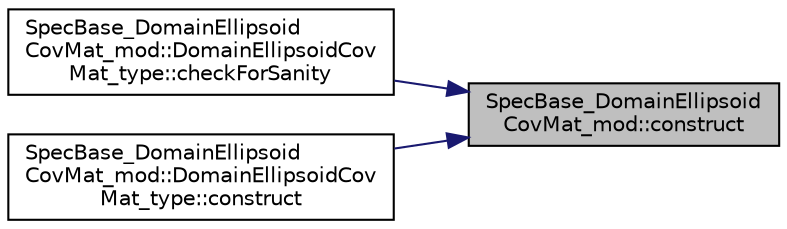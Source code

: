digraph "SpecBase_DomainEllipsoidCovMat_mod::construct"
{
 // LATEX_PDF_SIZE
  edge [fontname="Helvetica",fontsize="10",labelfontname="Helvetica",labelfontsize="10"];
  node [fontname="Helvetica",fontsize="10",shape=record];
  rankdir="RL";
  Node1 [label="SpecBase_DomainEllipsoid\lCovMat_mod::construct",height=0.2,width=0.4,color="black", fillcolor="grey75", style="filled", fontcolor="black",tooltip=" "];
  Node1 -> Node2 [dir="back",color="midnightblue",fontsize="10",style="solid",fontname="Helvetica"];
  Node2 [label="SpecBase_DomainEllipsoid\lCovMat_mod::DomainEllipsoidCov\lMat_type::checkForSanity",height=0.2,width=0.4,color="black", fillcolor="white", style="filled",URL="$structSpecBase__DomainEllipsoidCovMat__mod_1_1DomainEllipsoidCovMat__type.html#a508a29324ee67fbad8ff5a7c3bf3acaa",tooltip=" "];
  Node1 -> Node3 [dir="back",color="midnightblue",fontsize="10",style="solid",fontname="Helvetica"];
  Node3 [label="SpecBase_DomainEllipsoid\lCovMat_mod::DomainEllipsoidCov\lMat_type::construct",height=0.2,width=0.4,color="black", fillcolor="white", style="filled",URL="$structSpecBase__DomainEllipsoidCovMat__mod_1_1DomainEllipsoidCovMat__type.html#a35f7a4cba58bb64e38b4e8017dbfd19d",tooltip=" "];
}

